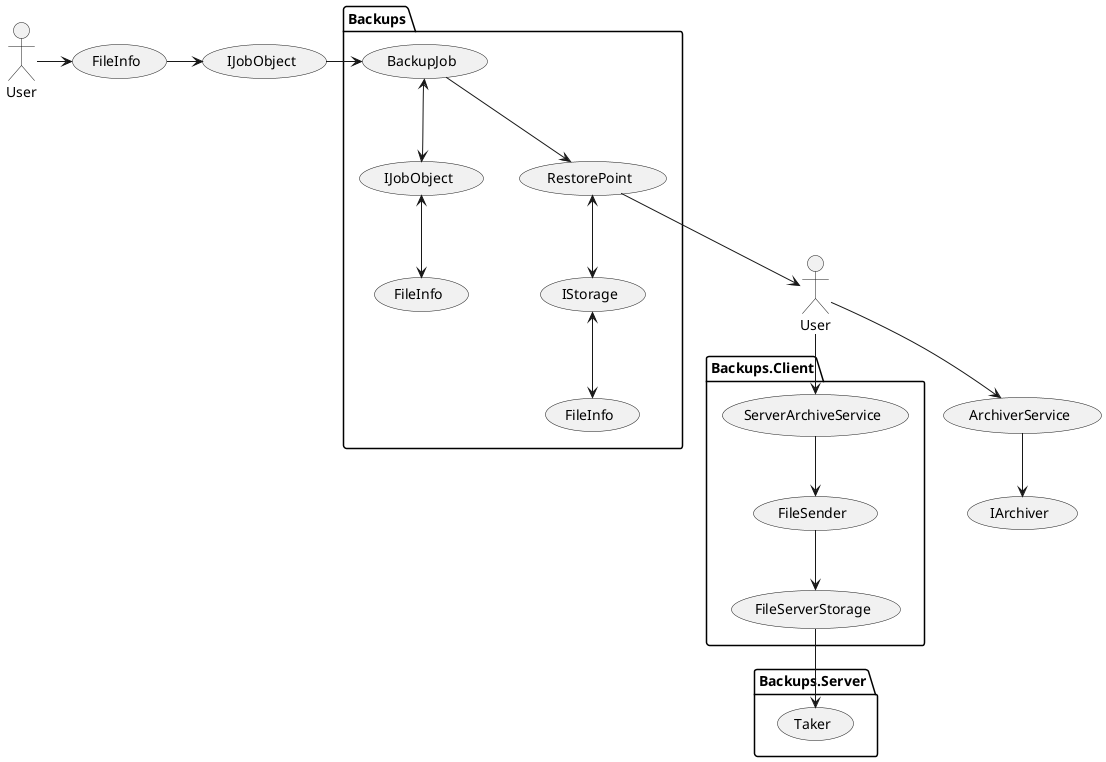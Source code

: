 ﻿@startuml

actor User as UserSender
actor User as UserTaker


package Backups {
    usecase BackupJob
    usecase IJobObject
    usecase RestorePoint  
    usecase IStorage
    usecase FileInfo as FileStorageInfo
    usecase FileInfo as FileJobObjectInfo
}

usecase FileInfo as FileUserInfo
usecase IJobObject as JobObjectUser

BackupJob <--> IJobObject
BackupJob --> RestorePoint
RestorePoint <--> IStorage
IStorage <--> FileStorageInfo
IJobObject <--> FileJobObjectInfo

UserSender -> FileUserInfo
FileUserInfo -> JobObjectUser
JobObjectUser -> BackupJob
RestorePoint --> UserTaker

usecase ArchiverService
usecase IArchiver

package Backups.Server {
    usecase Taker
}

package Backups.Client {
    usecase ServerArchiveService
    usecase FileSender
    usecase FileServerStorage
}

UserTaker --> ArchiverService
ArchiverService --> IArchiver
UserTaker --> ServerArchiveService
ServerArchiveService --> FileSender
FileSender --> FileServerStorage

FileServerStorage --> Taker



@enduml